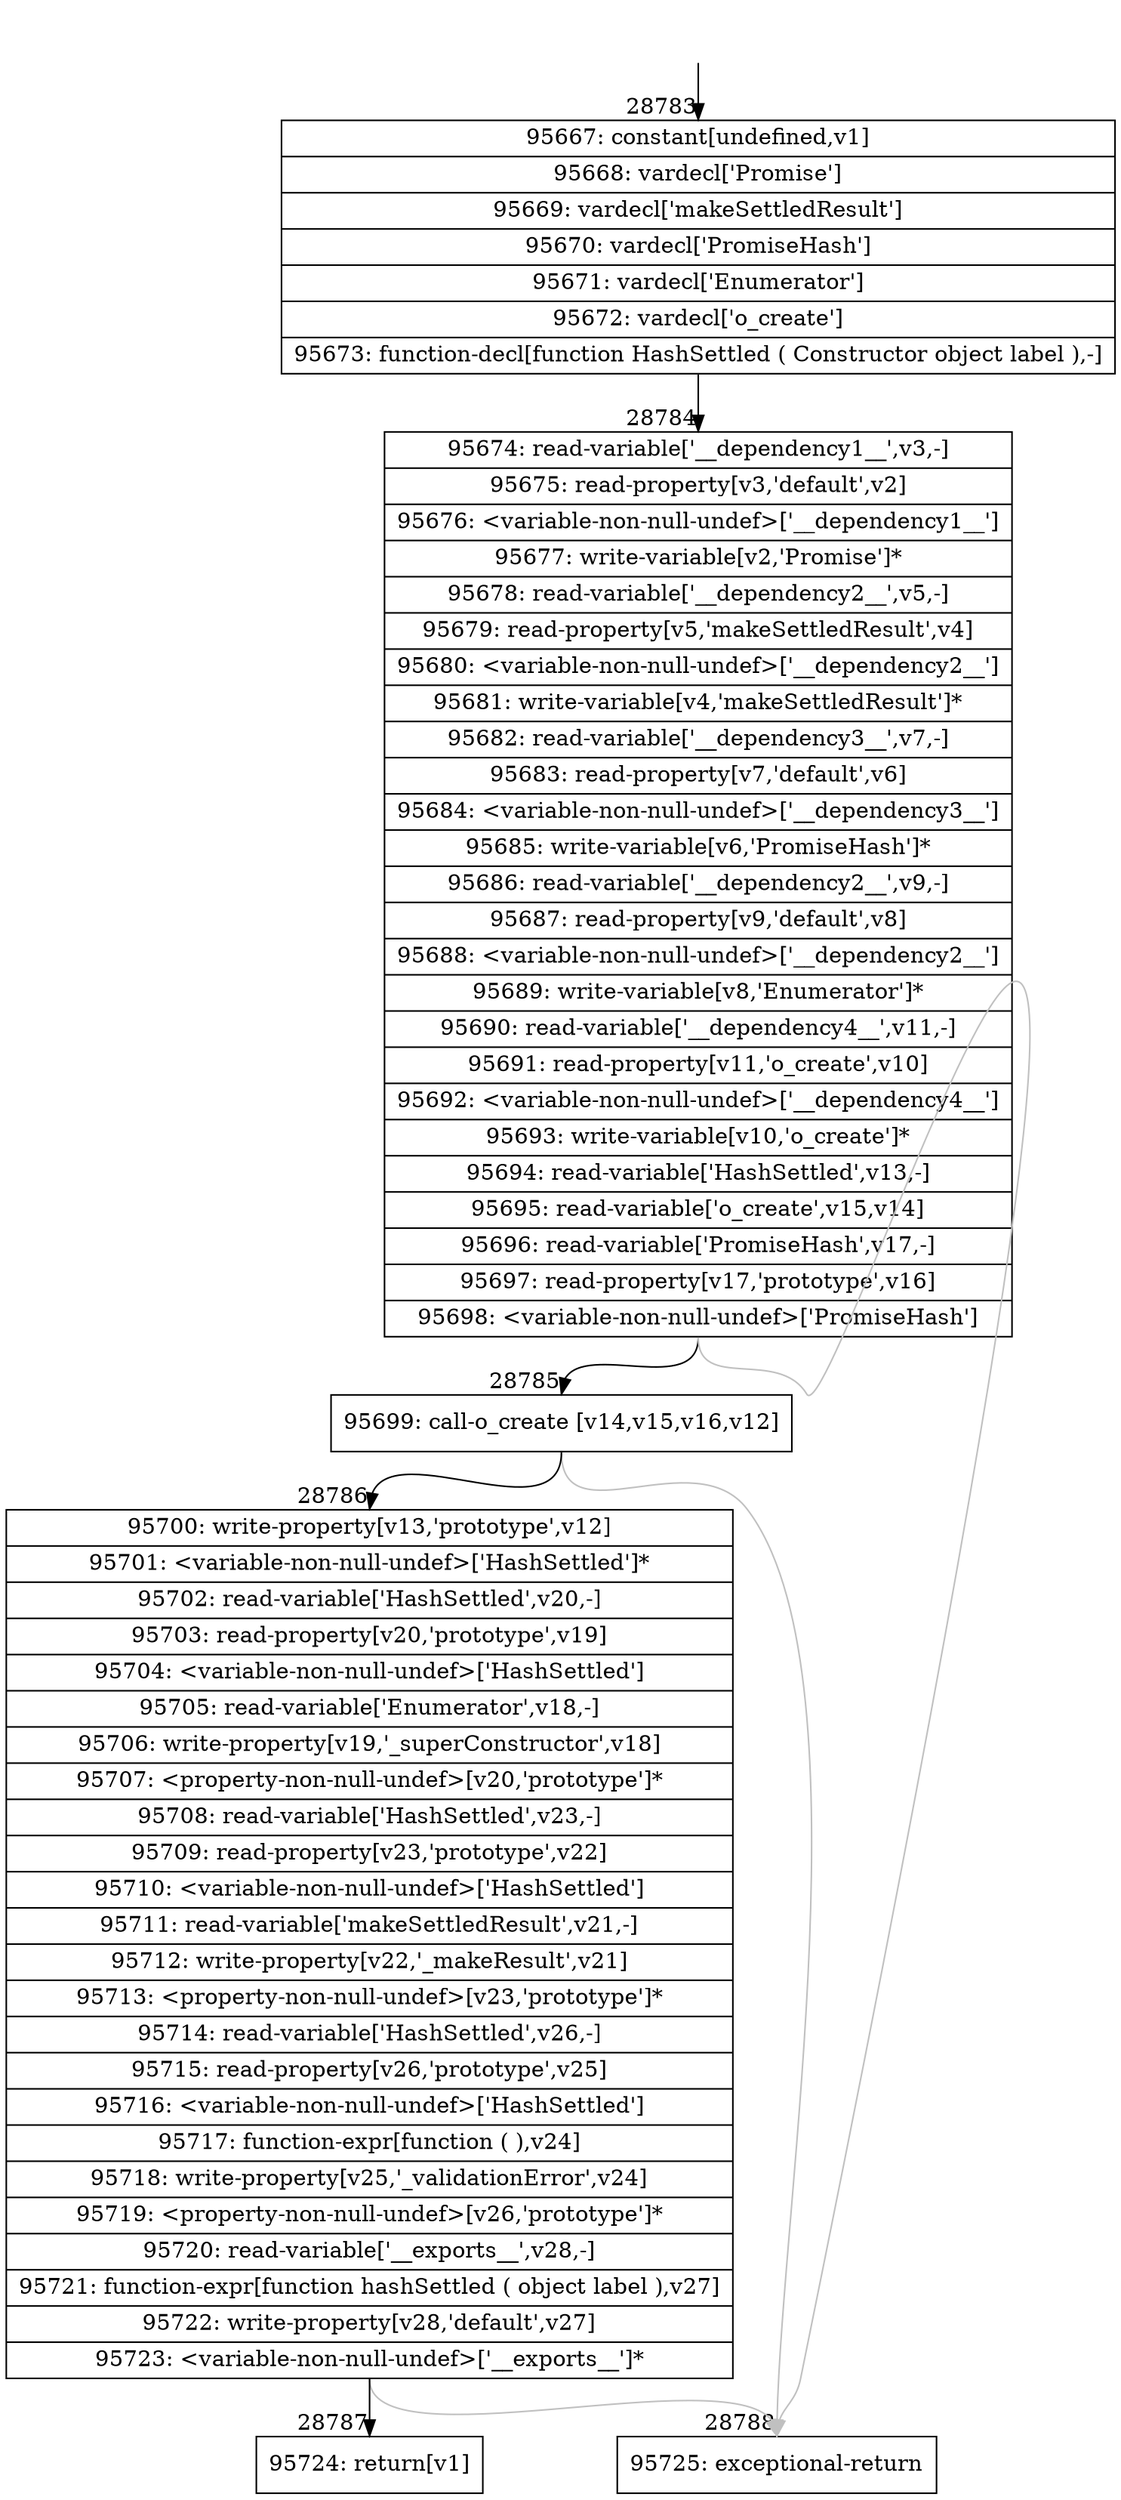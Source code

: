 digraph {
rankdir="TD"
BB_entry2534[shape=none,label=""];
BB_entry2534 -> BB28783 [tailport=s, headport=n, headlabel="    28783"]
BB28783 [shape=record label="{95667: constant[undefined,v1]|95668: vardecl['Promise']|95669: vardecl['makeSettledResult']|95670: vardecl['PromiseHash']|95671: vardecl['Enumerator']|95672: vardecl['o_create']|95673: function-decl[function HashSettled ( Constructor object label ),-]}" ] 
BB28783 -> BB28784 [tailport=s, headport=n, headlabel="      28784"]
BB28784 [shape=record label="{95674: read-variable['__dependency1__',v3,-]|95675: read-property[v3,'default',v2]|95676: \<variable-non-null-undef\>['__dependency1__']|95677: write-variable[v2,'Promise']*|95678: read-variable['__dependency2__',v5,-]|95679: read-property[v5,'makeSettledResult',v4]|95680: \<variable-non-null-undef\>['__dependency2__']|95681: write-variable[v4,'makeSettledResult']*|95682: read-variable['__dependency3__',v7,-]|95683: read-property[v7,'default',v6]|95684: \<variable-non-null-undef\>['__dependency3__']|95685: write-variable[v6,'PromiseHash']*|95686: read-variable['__dependency2__',v9,-]|95687: read-property[v9,'default',v8]|95688: \<variable-non-null-undef\>['__dependency2__']|95689: write-variable[v8,'Enumerator']*|95690: read-variable['__dependency4__',v11,-]|95691: read-property[v11,'o_create',v10]|95692: \<variable-non-null-undef\>['__dependency4__']|95693: write-variable[v10,'o_create']*|95694: read-variable['HashSettled',v13,-]|95695: read-variable['o_create',v15,v14]|95696: read-variable['PromiseHash',v17,-]|95697: read-property[v17,'prototype',v16]|95698: \<variable-non-null-undef\>['PromiseHash']}" ] 
BB28784 -> BB28785 [tailport=s, headport=n, headlabel="      28785"]
BB28784 -> BB28788 [tailport=s, headport=n, color=gray, headlabel="      28788"]
BB28785 [shape=record label="{95699: call-o_create [v14,v15,v16,v12]}" ] 
BB28785 -> BB28786 [tailport=s, headport=n, headlabel="      28786"]
BB28785 -> BB28788 [tailport=s, headport=n, color=gray]
BB28786 [shape=record label="{95700: write-property[v13,'prototype',v12]|95701: \<variable-non-null-undef\>['HashSettled']*|95702: read-variable['HashSettled',v20,-]|95703: read-property[v20,'prototype',v19]|95704: \<variable-non-null-undef\>['HashSettled']|95705: read-variable['Enumerator',v18,-]|95706: write-property[v19,'_superConstructor',v18]|95707: \<property-non-null-undef\>[v20,'prototype']*|95708: read-variable['HashSettled',v23,-]|95709: read-property[v23,'prototype',v22]|95710: \<variable-non-null-undef\>['HashSettled']|95711: read-variable['makeSettledResult',v21,-]|95712: write-property[v22,'_makeResult',v21]|95713: \<property-non-null-undef\>[v23,'prototype']*|95714: read-variable['HashSettled',v26,-]|95715: read-property[v26,'prototype',v25]|95716: \<variable-non-null-undef\>['HashSettled']|95717: function-expr[function ( ),v24]|95718: write-property[v25,'_validationError',v24]|95719: \<property-non-null-undef\>[v26,'prototype']*|95720: read-variable['__exports__',v28,-]|95721: function-expr[function hashSettled ( object label ),v27]|95722: write-property[v28,'default',v27]|95723: \<variable-non-null-undef\>['__exports__']*}" ] 
BB28786 -> BB28787 [tailport=s, headport=n, headlabel="      28787"]
BB28786 -> BB28788 [tailport=s, headport=n, color=gray]
BB28787 [shape=record label="{95724: return[v1]}" ] 
BB28788 [shape=record label="{95725: exceptional-return}" ] 
//#$~ 51472
}
